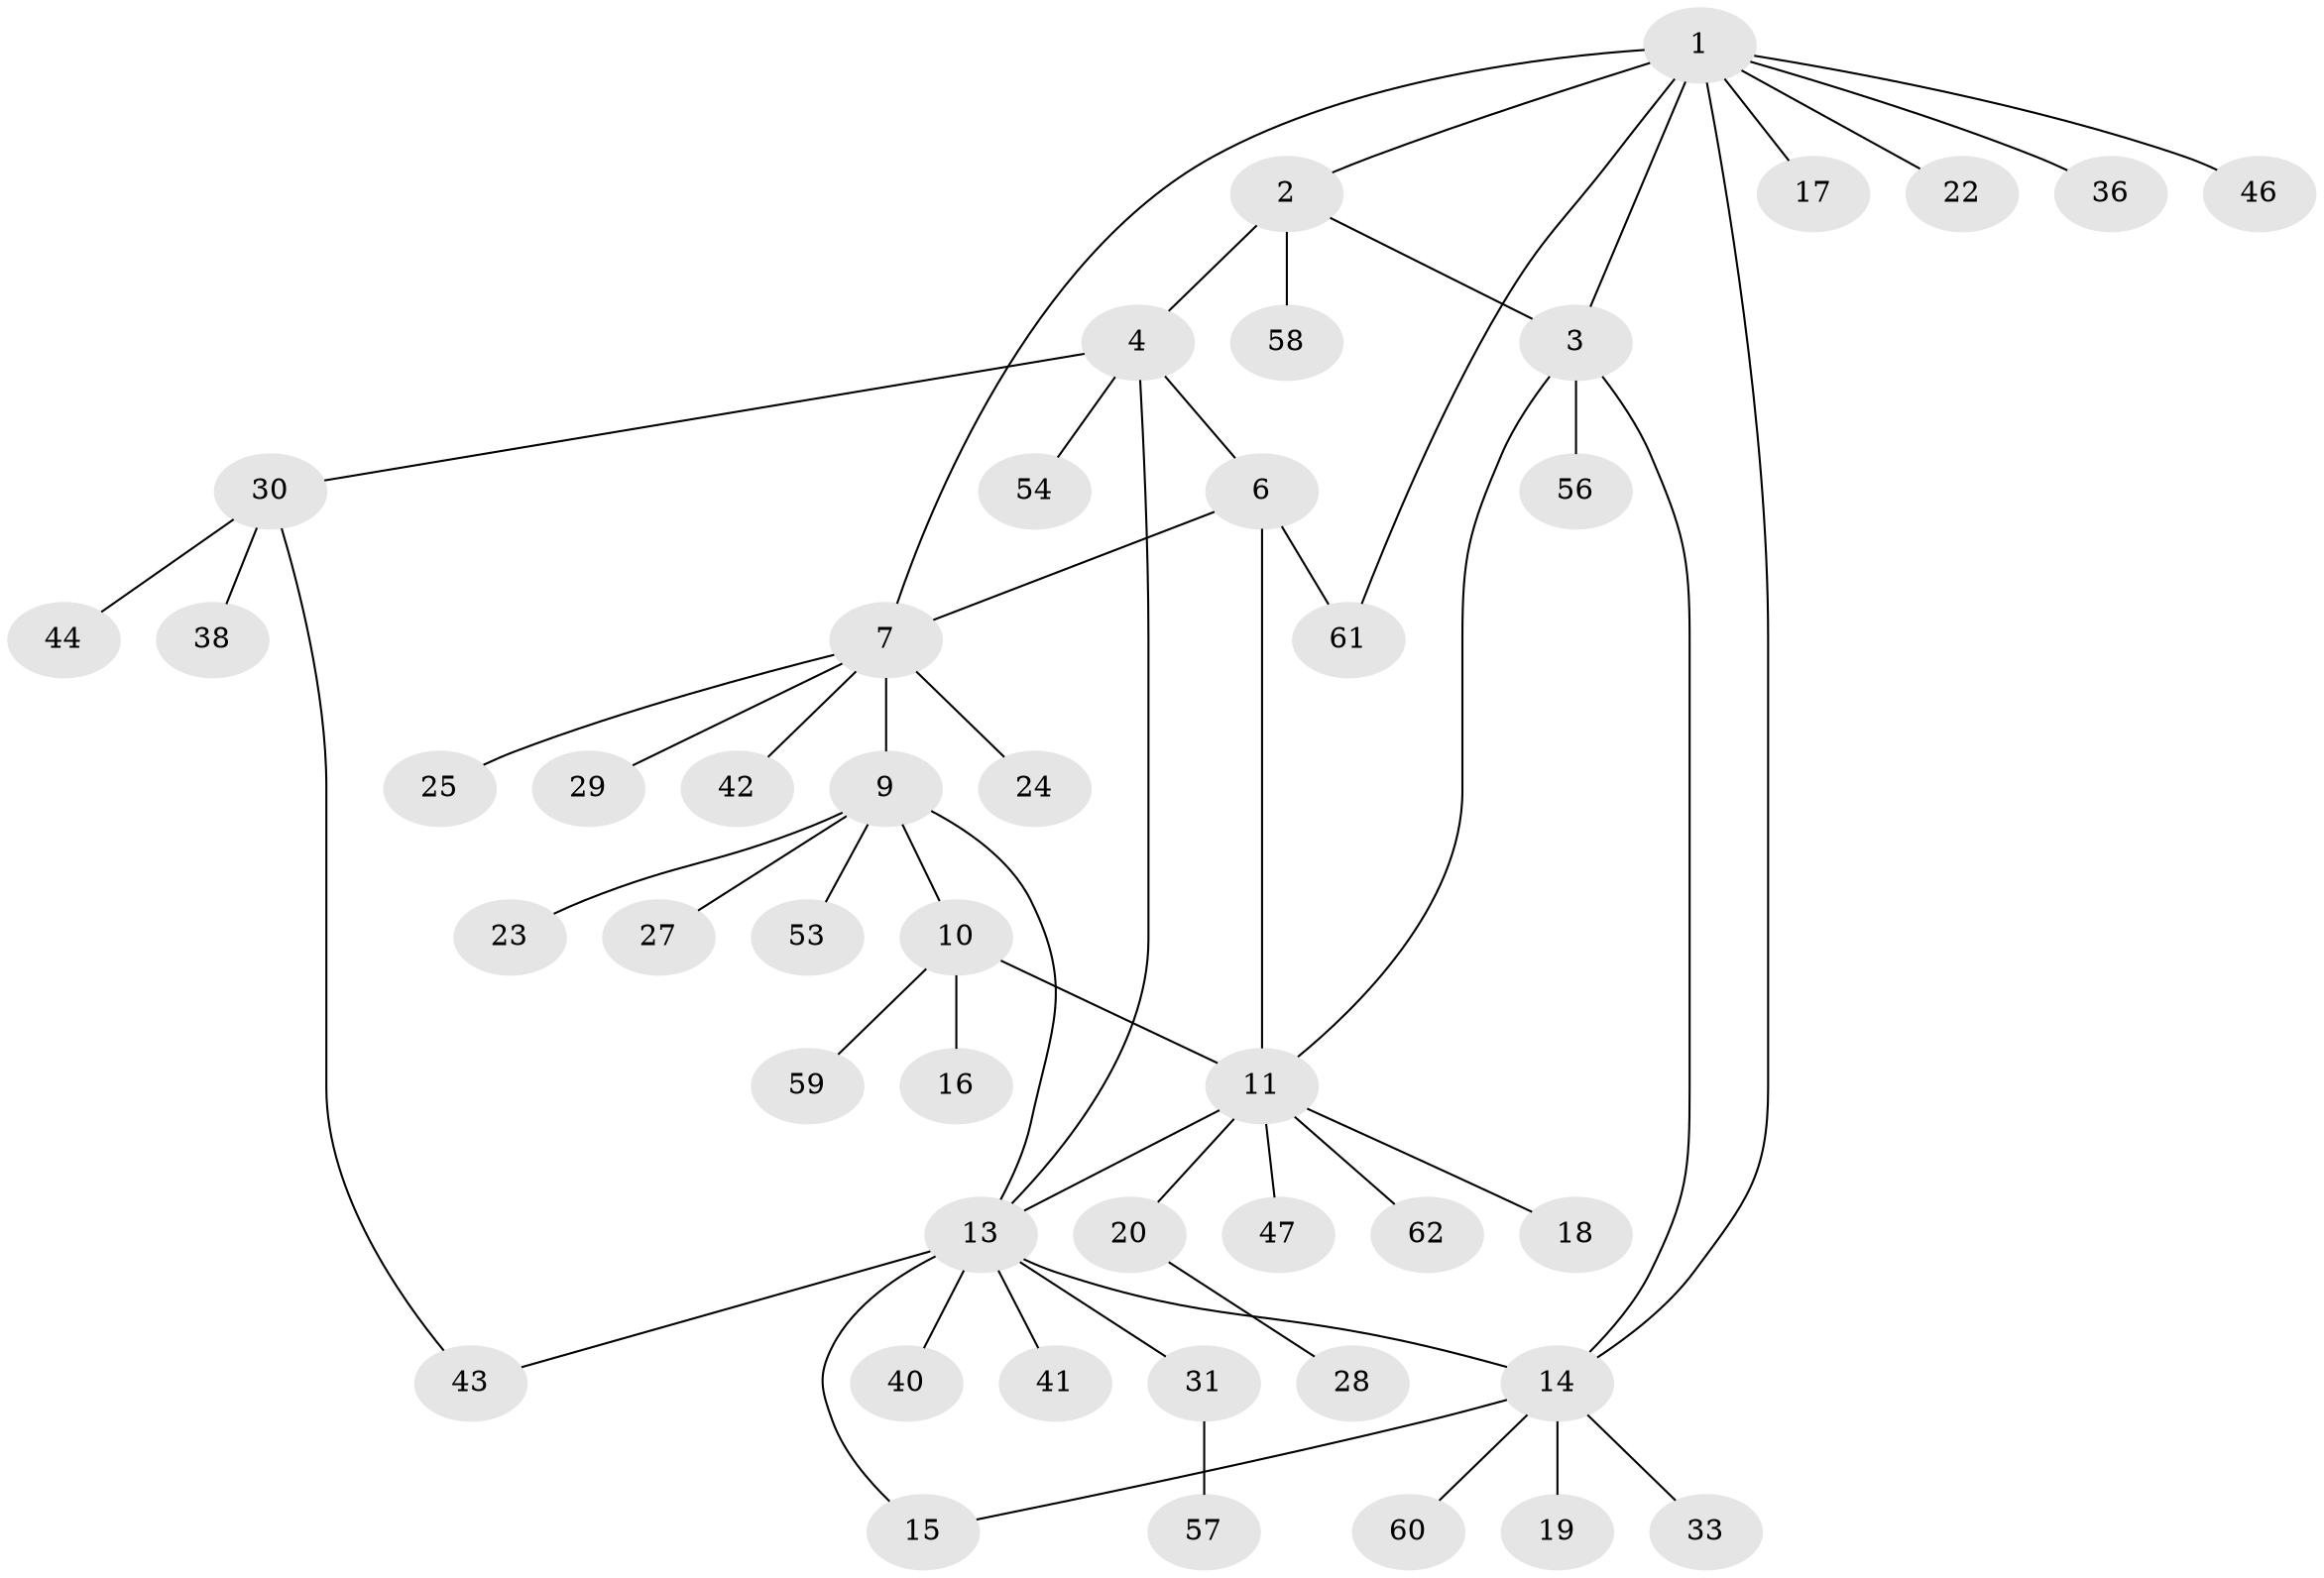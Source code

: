// original degree distribution, {9: 0.031746031746031744, 5: 0.047619047619047616, 6: 0.047619047619047616, 3: 0.047619047619047616, 7: 0.06349206349206349, 4: 0.015873015873015872, 2: 0.20634920634920634, 1: 0.5396825396825397}
// Generated by graph-tools (version 1.1) at 2025/11/02/27/25 16:11:34]
// undirected, 45 vertices, 55 edges
graph export_dot {
graph [start="1"]
  node [color=gray90,style=filled];
  1 [super="+50"];
  2 [super="+52"];
  3 [super="+48"];
  4 [super="+5"];
  6 [super="+51"];
  7 [super="+8"];
  9 [super="+21"];
  10 [super="+37"];
  11 [super="+12"];
  13 [super="+39"];
  14 [super="+32"];
  15;
  16;
  17;
  18 [super="+35"];
  19 [super="+63"];
  20 [super="+26"];
  22;
  23;
  24;
  25;
  27;
  28;
  29;
  30 [super="+34"];
  31 [super="+49"];
  33;
  36;
  38;
  40;
  41;
  42;
  43 [super="+55"];
  44 [super="+45"];
  46;
  47;
  53;
  54;
  56;
  57;
  58;
  59;
  60;
  61;
  62;
  1 -- 2;
  1 -- 3;
  1 -- 7;
  1 -- 17;
  1 -- 22;
  1 -- 36;
  1 -- 46;
  1 -- 61;
  1 -- 14;
  2 -- 3;
  2 -- 4;
  2 -- 58;
  3 -- 11;
  3 -- 14;
  3 -- 56;
  4 -- 6 [weight=2];
  4 -- 13;
  4 -- 30;
  4 -- 54;
  6 -- 7;
  6 -- 11;
  6 -- 61;
  7 -- 9 [weight=2];
  7 -- 24;
  7 -- 25;
  7 -- 42;
  7 -- 29;
  9 -- 10;
  9 -- 13;
  9 -- 23;
  9 -- 53;
  9 -- 27;
  10 -- 11 [weight=2];
  10 -- 16;
  10 -- 59;
  11 -- 18;
  11 -- 20;
  11 -- 13;
  11 -- 62;
  11 -- 47;
  13 -- 14;
  13 -- 15;
  13 -- 31;
  13 -- 40;
  13 -- 41;
  13 -- 43;
  14 -- 15;
  14 -- 19;
  14 -- 60;
  14 -- 33;
  20 -- 28;
  30 -- 38;
  30 -- 43;
  30 -- 44;
  31 -- 57;
}
